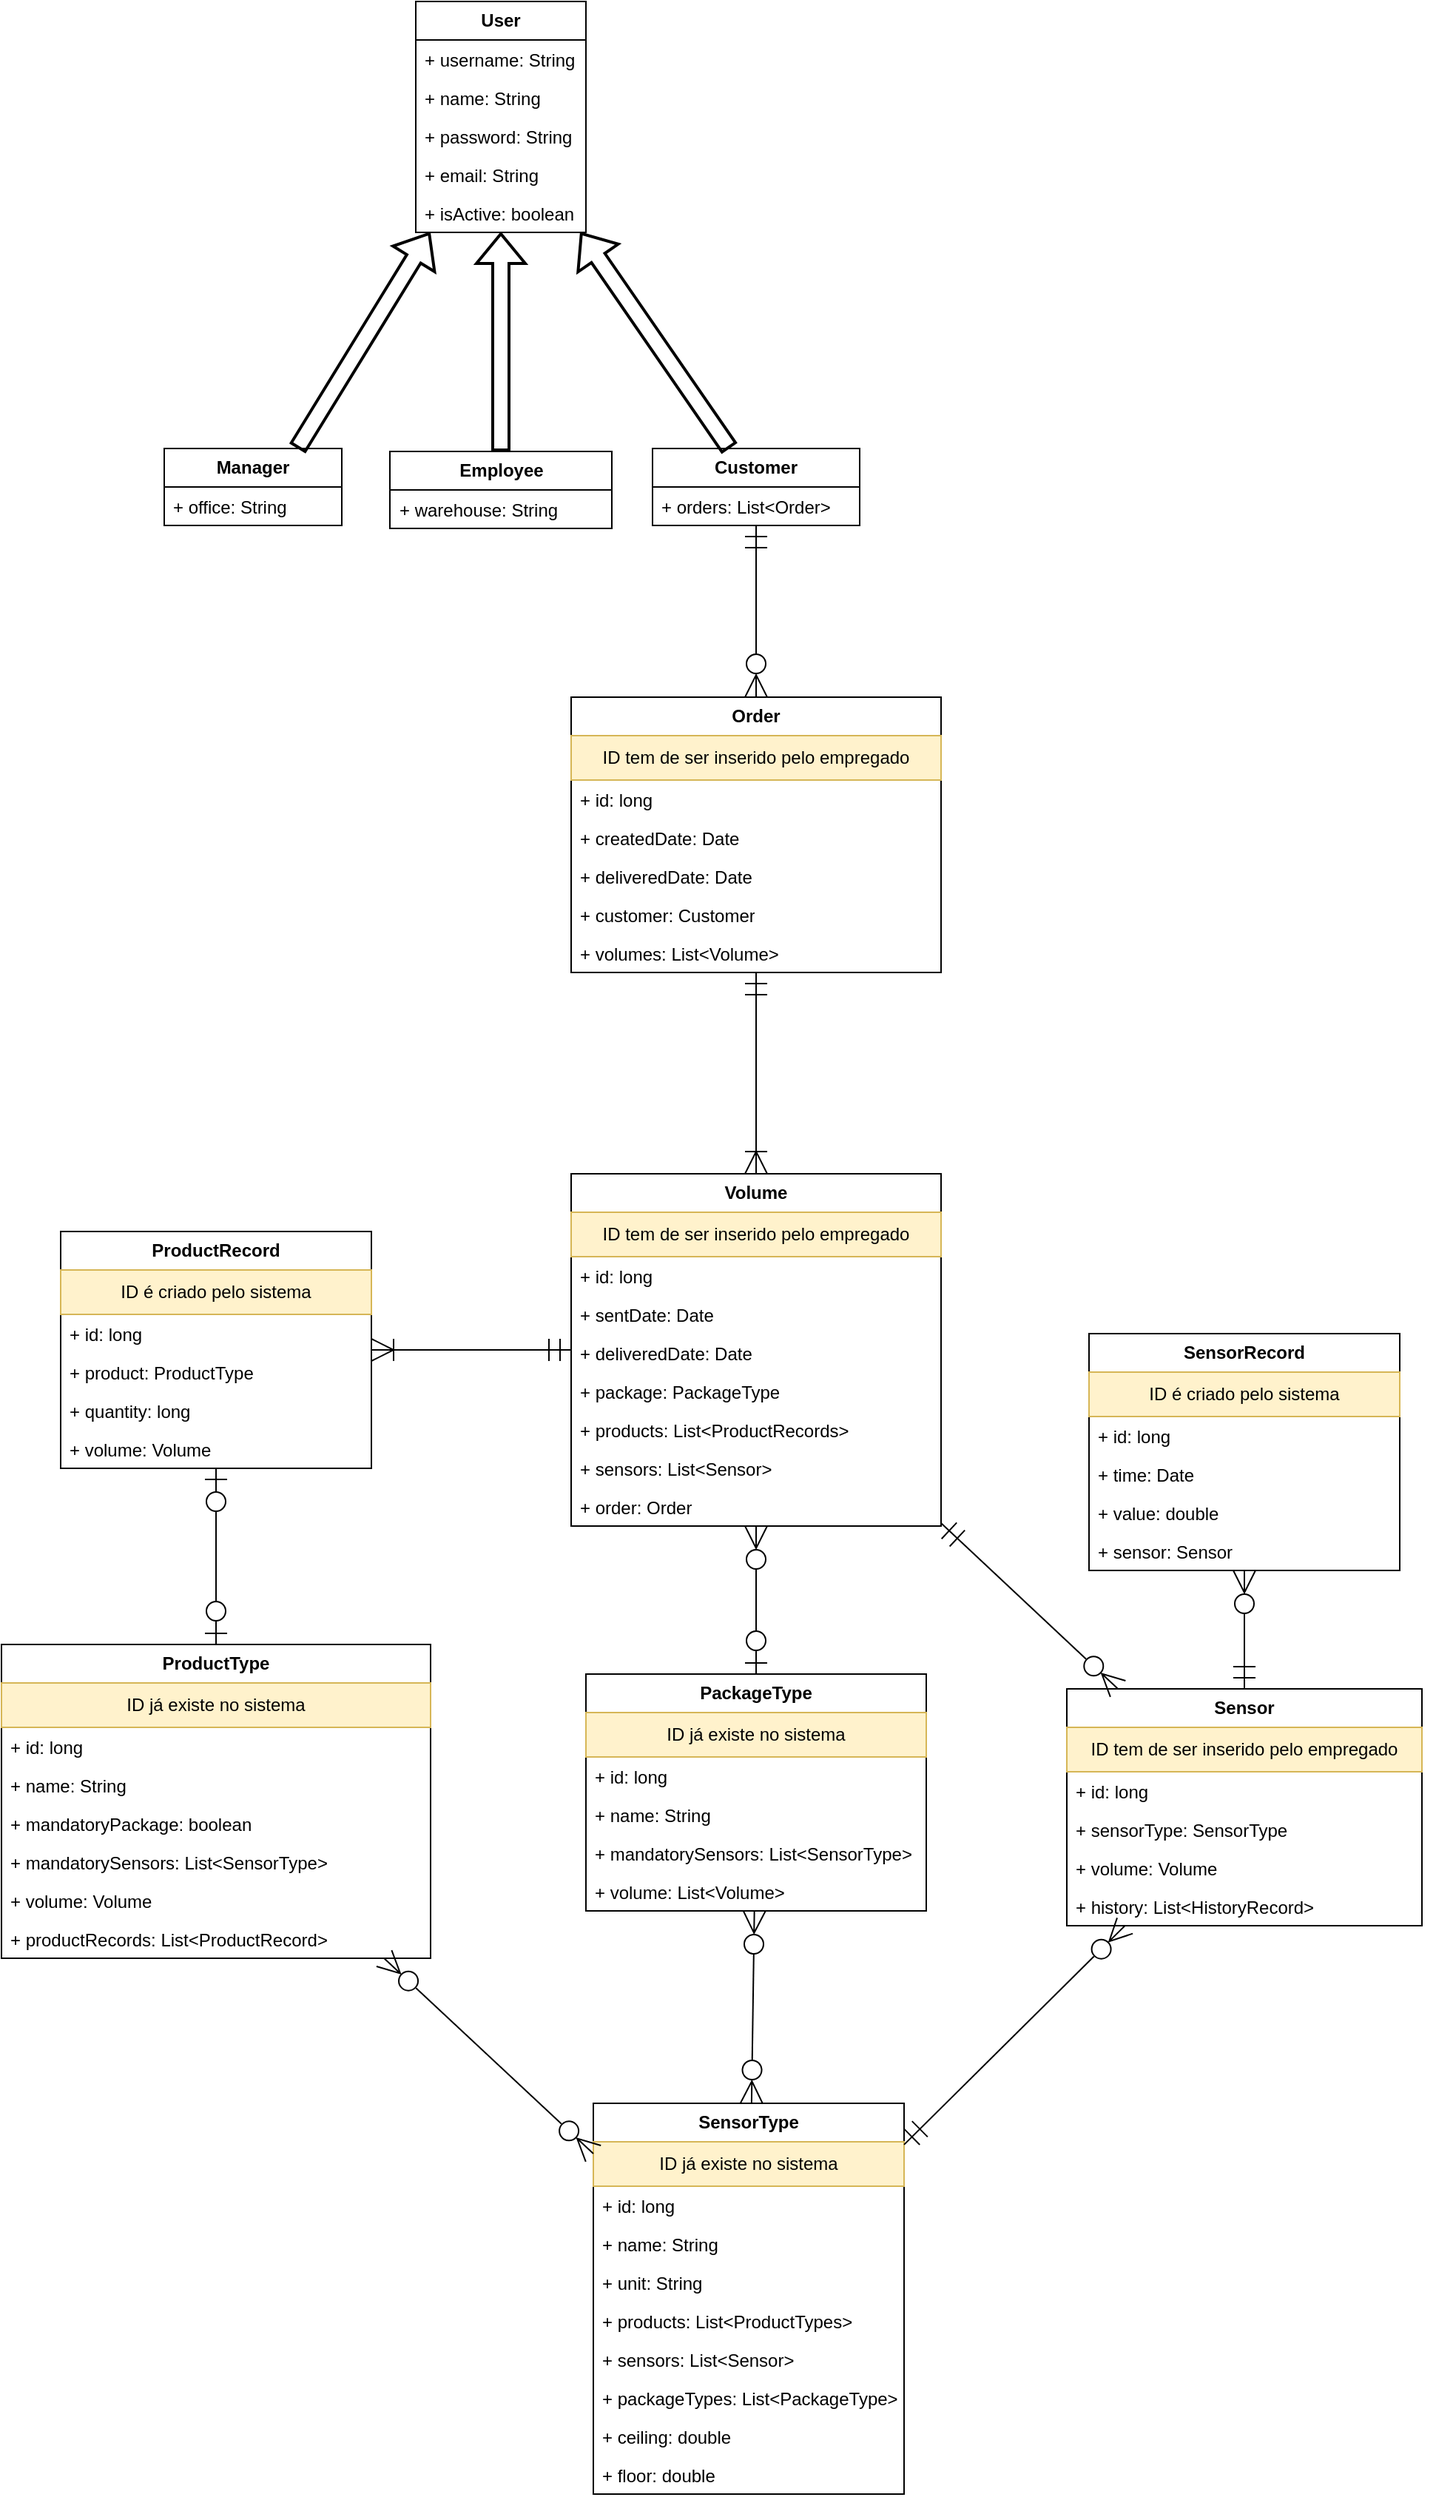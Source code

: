 <mxfile version="24.8.6">
  <diagram name="Page-1" id="cMN_Df8OAqZpYgNWafIF">
    <mxGraphModel dx="3133" dy="991" grid="1" gridSize="10" guides="1" tooltips="1" connect="1" arrows="1" fold="1" page="0" pageScale="1" pageWidth="850" pageHeight="1100" math="0" shadow="0">
      <root>
        <mxCell id="0" />
        <mxCell id="1" parent="0" />
        <mxCell id="_f2899_Ufuou7Of5-Ve6-8" value="&lt;b&gt;Order&lt;/b&gt;" style="swimlane;fontStyle=0;childLayout=stackLayout;horizontal=1;startSize=26;fillColor=none;horizontalStack=0;resizeParent=1;resizeParentMax=0;resizeLast=0;collapsible=1;marginBottom=0;whiteSpace=wrap;html=1;" parent="1" vertex="1">
          <mxGeometry x="-1655" y="330" width="250" height="186" as="geometry" />
        </mxCell>
        <mxCell id="f7W8siR6c6t3eu_DEzM9-4" value="ID tem de ser inserido pelo empregado" style="text;html=1;align=center;verticalAlign=middle;whiteSpace=wrap;rounded=0;fillColor=#fff2cc;strokeColor=#d6b656;" parent="_f2899_Ufuou7Of5-Ve6-8" vertex="1">
          <mxGeometry y="26" width="250" height="30" as="geometry" />
        </mxCell>
        <mxCell id="_f2899_Ufuou7Of5-Ve6-9" value="+ id: long" style="text;strokeColor=none;fillColor=none;align=left;verticalAlign=top;spacingLeft=4;spacingRight=4;overflow=hidden;rotatable=0;points=[[0,0.5],[1,0.5]];portConstraint=eastwest;whiteSpace=wrap;html=1;" parent="_f2899_Ufuou7Of5-Ve6-8" vertex="1">
          <mxGeometry y="56" width="250" height="26" as="geometry" />
        </mxCell>
        <mxCell id="f7W8siR6c6t3eu_DEzM9-13" value="+ createdDate: Date" style="text;strokeColor=none;fillColor=none;align=left;verticalAlign=top;spacingLeft=4;spacingRight=4;overflow=hidden;rotatable=0;points=[[0,0.5],[1,0.5]];portConstraint=eastwest;whiteSpace=wrap;html=1;" parent="_f2899_Ufuou7Of5-Ve6-8" vertex="1">
          <mxGeometry y="82" width="250" height="26" as="geometry" />
        </mxCell>
        <mxCell id="f7W8siR6c6t3eu_DEzM9-14" value="+ deliveredDate: Date" style="text;strokeColor=none;fillColor=none;align=left;verticalAlign=top;spacingLeft=4;spacingRight=4;overflow=hidden;rotatable=0;points=[[0,0.5],[1,0.5]];portConstraint=eastwest;whiteSpace=wrap;html=1;" parent="_f2899_Ufuou7Of5-Ve6-8" vertex="1">
          <mxGeometry y="108" width="250" height="26" as="geometry" />
        </mxCell>
        <mxCell id="_f2899_Ufuou7Of5-Ve6-10" value="+ customer: Customer" style="text;strokeColor=none;fillColor=none;align=left;verticalAlign=top;spacingLeft=4;spacingRight=4;overflow=hidden;rotatable=0;points=[[0,0.5],[1,0.5]];portConstraint=eastwest;whiteSpace=wrap;html=1;" parent="_f2899_Ufuou7Of5-Ve6-8" vertex="1">
          <mxGeometry y="134" width="250" height="26" as="geometry" />
        </mxCell>
        <mxCell id="_f2899_Ufuou7Of5-Ve6-11" value="+ volumes: List&amp;lt;Volume&amp;gt;" style="text;strokeColor=none;fillColor=none;align=left;verticalAlign=top;spacingLeft=4;spacingRight=4;overflow=hidden;rotatable=0;points=[[0,0.5],[1,0.5]];portConstraint=eastwest;whiteSpace=wrap;html=1;" parent="_f2899_Ufuou7Of5-Ve6-8" vertex="1">
          <mxGeometry y="160" width="250" height="26" as="geometry" />
        </mxCell>
        <mxCell id="_f2899_Ufuou7Of5-Ve6-14" value="&lt;b&gt;Customer&lt;/b&gt;" style="swimlane;fontStyle=0;childLayout=stackLayout;horizontal=1;startSize=26;fillColor=none;horizontalStack=0;resizeParent=1;resizeParentMax=0;resizeLast=0;collapsible=1;marginBottom=0;whiteSpace=wrap;html=1;" parent="1" vertex="1">
          <mxGeometry x="-1600" y="162" width="140" height="52" as="geometry" />
        </mxCell>
        <mxCell id="_f2899_Ufuou7Of5-Ve6-15" value="+ orders: List&amp;lt;Order&amp;gt;" style="text;strokeColor=none;fillColor=none;align=left;verticalAlign=top;spacingLeft=4;spacingRight=4;overflow=hidden;rotatable=0;points=[[0,0.5],[1,0.5]];portConstraint=eastwest;whiteSpace=wrap;html=1;" parent="_f2899_Ufuou7Of5-Ve6-14" vertex="1">
          <mxGeometry y="26" width="140" height="26" as="geometry" />
        </mxCell>
        <mxCell id="_f2899_Ufuou7Of5-Ve6-20" value="" style="endArrow=ERzeroToMany;html=1;rounded=0;fontSize=12;startSize=13;endSize=13;endFill=0;startArrow=ERmandOne;startFill=0;targetPerimeterSpacing=0;strokeWidth=1;jumpSize=7;jumpStyle=none;" parent="1" source="_f2899_Ufuou7Of5-Ve6-14" target="_f2899_Ufuou7Of5-Ve6-8" edge="1">
          <mxGeometry relative="1" as="geometry">
            <mxPoint x="-1760" y="776" as="sourcePoint" />
            <mxPoint x="-1600" y="776" as="targetPoint" />
          </mxGeometry>
        </mxCell>
        <mxCell id="_f2899_Ufuou7Of5-Ve6-21" value="&lt;b&gt;Volume&lt;/b&gt;" style="swimlane;fontStyle=0;childLayout=stackLayout;horizontal=1;startSize=26;fillColor=none;horizontalStack=0;resizeParent=1;resizeParentMax=0;resizeLast=0;collapsible=1;marginBottom=0;whiteSpace=wrap;html=1;" parent="1" vertex="1">
          <mxGeometry x="-1655" y="652" width="250" height="238" as="geometry" />
        </mxCell>
        <mxCell id="f7W8siR6c6t3eu_DEzM9-12" value="ID tem de ser inserido pelo empregado" style="text;html=1;align=center;verticalAlign=middle;whiteSpace=wrap;rounded=0;fillColor=#fff2cc;strokeColor=#d6b656;" parent="_f2899_Ufuou7Of5-Ve6-21" vertex="1">
          <mxGeometry y="26" width="250" height="30" as="geometry" />
        </mxCell>
        <mxCell id="_f2899_Ufuou7Of5-Ve6-22" value="+ id: long" style="text;strokeColor=none;fillColor=none;align=left;verticalAlign=top;spacingLeft=4;spacingRight=4;overflow=hidden;rotatable=0;points=[[0,0.5],[1,0.5]];portConstraint=eastwest;whiteSpace=wrap;html=1;" parent="_f2899_Ufuou7Of5-Ve6-21" vertex="1">
          <mxGeometry y="56" width="250" height="26" as="geometry" />
        </mxCell>
        <mxCell id="K8J9Dw67rBefeWDIj-ES-1" value="+ sentDate: Date" style="text;strokeColor=none;fillColor=none;align=left;verticalAlign=top;spacingLeft=4;spacingRight=4;overflow=hidden;rotatable=0;points=[[0,0.5],[1,0.5]];portConstraint=eastwest;whiteSpace=wrap;html=1;" parent="_f2899_Ufuou7Of5-Ve6-21" vertex="1">
          <mxGeometry y="82" width="250" height="26" as="geometry" />
        </mxCell>
        <mxCell id="K8J9Dw67rBefeWDIj-ES-2" value="+ deliveredDate&lt;span style=&quot;background-color: initial;&quot;&gt;: Date&lt;/span&gt;" style="text;strokeColor=none;fillColor=none;align=left;verticalAlign=top;spacingLeft=4;spacingRight=4;overflow=hidden;rotatable=0;points=[[0,0.5],[1,0.5]];portConstraint=eastwest;whiteSpace=wrap;html=1;" parent="_f2899_Ufuou7Of5-Ve6-21" vertex="1">
          <mxGeometry y="108" width="250" height="26" as="geometry" />
        </mxCell>
        <mxCell id="_f2899_Ufuou7Of5-Ve6-23" value="+ package: PackageType" style="text;strokeColor=none;fillColor=none;align=left;verticalAlign=top;spacingLeft=4;spacingRight=4;overflow=hidden;rotatable=0;points=[[0,0.5],[1,0.5]];portConstraint=eastwest;whiteSpace=wrap;html=1;" parent="_f2899_Ufuou7Of5-Ve6-21" vertex="1">
          <mxGeometry y="134" width="250" height="26" as="geometry" />
        </mxCell>
        <mxCell id="_f2899_Ufuou7Of5-Ve6-24" value="+ products: List&amp;lt;ProductRecords&amp;gt;" style="text;strokeColor=none;fillColor=none;align=left;verticalAlign=top;spacingLeft=4;spacingRight=4;overflow=hidden;rotatable=0;points=[[0,0.5],[1,0.5]];portConstraint=eastwest;whiteSpace=wrap;html=1;" parent="_f2899_Ufuou7Of5-Ve6-21" vertex="1">
          <mxGeometry y="160" width="250" height="26" as="geometry" />
        </mxCell>
        <mxCell id="_f2899_Ufuou7Of5-Ve6-25" value="+ sensors: List&amp;lt;Sensor&amp;gt;" style="text;strokeColor=none;fillColor=none;align=left;verticalAlign=top;spacingLeft=4;spacingRight=4;overflow=hidden;rotatable=0;points=[[0,0.5],[1,0.5]];portConstraint=eastwest;whiteSpace=wrap;html=1;" parent="_f2899_Ufuou7Of5-Ve6-21" vertex="1">
          <mxGeometry y="186" width="250" height="26" as="geometry" />
        </mxCell>
        <mxCell id="_f2899_Ufuou7Of5-Ve6-26" value="+ order: Order" style="text;strokeColor=none;fillColor=none;align=left;verticalAlign=top;spacingLeft=4;spacingRight=4;overflow=hidden;rotatable=0;points=[[0,0.5],[1,0.5]];portConstraint=eastwest;whiteSpace=wrap;html=1;" parent="_f2899_Ufuou7Of5-Ve6-21" vertex="1">
          <mxGeometry y="212" width="250" height="26" as="geometry" />
        </mxCell>
        <mxCell id="_f2899_Ufuou7Of5-Ve6-27" value="" style="endArrow=ERmandOne;html=1;rounded=0;fontSize=12;startSize=13;endSize=13;startArrow=ERoneToMany;startFill=0;endFill=0;" parent="1" source="_f2899_Ufuou7Of5-Ve6-21" target="_f2899_Ufuou7Of5-Ve6-8" edge="1">
          <mxGeometry relative="1" as="geometry">
            <mxPoint x="-1730" y="776" as="sourcePoint" />
            <mxPoint x="-1610" y="646" as="targetPoint" />
          </mxGeometry>
        </mxCell>
        <mxCell id="vDZfe7IzeGbe9_NpDukr-15" value="&lt;b&gt;ProductType&lt;/b&gt;" style="swimlane;fontStyle=0;childLayout=stackLayout;horizontal=1;startSize=26;fillColor=none;horizontalStack=0;resizeParent=1;resizeParentMax=0;resizeLast=0;collapsible=1;marginBottom=0;whiteSpace=wrap;html=1;" parent="1" vertex="1">
          <mxGeometry x="-2040" y="970" width="290" height="212" as="geometry">
            <mxRectangle x="-1680" y="990" width="90" height="30" as="alternateBounds" />
          </mxGeometry>
        </mxCell>
        <mxCell id="f7W8siR6c6t3eu_DEzM9-8" value="ID já existe no sistema" style="text;html=1;align=center;verticalAlign=middle;whiteSpace=wrap;rounded=0;fillColor=#fff2cc;strokeColor=#d6b656;" parent="vDZfe7IzeGbe9_NpDukr-15" vertex="1">
          <mxGeometry y="26" width="290" height="30" as="geometry" />
        </mxCell>
        <mxCell id="vDZfe7IzeGbe9_NpDukr-16" value="+ id: long" style="text;strokeColor=none;fillColor=none;align=left;verticalAlign=top;spacingLeft=4;spacingRight=4;overflow=hidden;rotatable=0;points=[[0,0.5],[1,0.5]];portConstraint=eastwest;whiteSpace=wrap;html=1;" parent="vDZfe7IzeGbe9_NpDukr-15" vertex="1">
          <mxGeometry y="56" width="290" height="26" as="geometry" />
        </mxCell>
        <mxCell id="vDZfe7IzeGbe9_NpDukr-17" value="+ name: String" style="text;strokeColor=none;fillColor=none;align=left;verticalAlign=top;spacingLeft=4;spacingRight=4;overflow=hidden;rotatable=0;points=[[0,0.5],[1,0.5]];portConstraint=eastwest;whiteSpace=wrap;html=1;" parent="vDZfe7IzeGbe9_NpDukr-15" vertex="1">
          <mxGeometry y="82" width="290" height="26" as="geometry" />
        </mxCell>
        <mxCell id="_Q6XGL1x2K6SCyfAGfjQ-2" value="+ mandatoryPackage: boolean" style="text;strokeColor=none;fillColor=none;align=left;verticalAlign=top;spacingLeft=4;spacingRight=4;overflow=hidden;rotatable=0;points=[[0,0.5],[1,0.5]];portConstraint=eastwest;whiteSpace=wrap;html=1;" parent="vDZfe7IzeGbe9_NpDukr-15" vertex="1">
          <mxGeometry y="108" width="290" height="26" as="geometry" />
        </mxCell>
        <mxCell id="vDZfe7IzeGbe9_NpDukr-22" value="+ mandatorySensors: List&amp;lt;SensorType&amp;gt;" style="text;strokeColor=none;fillColor=none;align=left;verticalAlign=top;spacingLeft=4;spacingRight=4;overflow=hidden;rotatable=0;points=[[0,0.5],[1,0.5]];portConstraint=eastwest;whiteSpace=wrap;html=1;" parent="vDZfe7IzeGbe9_NpDukr-15" vertex="1">
          <mxGeometry y="134" width="290" height="26" as="geometry" />
        </mxCell>
        <mxCell id="vDZfe7IzeGbe9_NpDukr-24" value="+ volume: Volume" style="text;strokeColor=none;fillColor=none;align=left;verticalAlign=top;spacingLeft=4;spacingRight=4;overflow=hidden;rotatable=0;points=[[0,0.5],[1,0.5]];portConstraint=eastwest;whiteSpace=wrap;html=1;" parent="vDZfe7IzeGbe9_NpDukr-15" vertex="1">
          <mxGeometry y="160" width="290" height="26" as="geometry" />
        </mxCell>
        <mxCell id="IXSkyl0bV_Z0-9Qknr-a-1" value="+ productRecords: List&amp;lt;ProductRecord&amp;gt;" style="text;strokeColor=none;fillColor=none;align=left;verticalAlign=top;spacingLeft=4;spacingRight=4;overflow=hidden;rotatable=0;points=[[0,0.5],[1,0.5]];portConstraint=eastwest;whiteSpace=wrap;html=1;" vertex="1" parent="vDZfe7IzeGbe9_NpDukr-15">
          <mxGeometry y="186" width="290" height="26" as="geometry" />
        </mxCell>
        <mxCell id="vDZfe7IzeGbe9_NpDukr-25" value="&lt;b&gt;Sensor&lt;/b&gt;" style="swimlane;fontStyle=0;childLayout=stackLayout;horizontal=1;startSize=26;fillColor=none;horizontalStack=0;resizeParent=1;resizeParentMax=0;resizeLast=0;collapsible=1;marginBottom=0;whiteSpace=wrap;html=1;" parent="1" vertex="1">
          <mxGeometry x="-1320" y="1000" width="240" height="160" as="geometry" />
        </mxCell>
        <mxCell id="f7W8siR6c6t3eu_DEzM9-5" value="ID tem de ser inserido pelo empregado" style="text;html=1;align=center;verticalAlign=middle;whiteSpace=wrap;rounded=0;fillColor=#fff2cc;strokeColor=#d6b656;" parent="vDZfe7IzeGbe9_NpDukr-25" vertex="1">
          <mxGeometry y="26" width="240" height="30" as="geometry" />
        </mxCell>
        <mxCell id="vDZfe7IzeGbe9_NpDukr-26" value="+ id: long" style="text;strokeColor=none;fillColor=none;align=left;verticalAlign=top;spacingLeft=4;spacingRight=4;overflow=hidden;rotatable=0;points=[[0,0.5],[1,0.5]];portConstraint=eastwest;whiteSpace=wrap;html=1;" parent="vDZfe7IzeGbe9_NpDukr-25" vertex="1">
          <mxGeometry y="56" width="240" height="26" as="geometry" />
        </mxCell>
        <mxCell id="vDZfe7IzeGbe9_NpDukr-27" value="+ sensorType: SensorType" style="text;strokeColor=none;fillColor=none;align=left;verticalAlign=top;spacingLeft=4;spacingRight=4;overflow=hidden;rotatable=0;points=[[0,0.5],[1,0.5]];portConstraint=eastwest;whiteSpace=wrap;html=1;" parent="vDZfe7IzeGbe9_NpDukr-25" vertex="1">
          <mxGeometry y="82" width="240" height="26" as="geometry" />
        </mxCell>
        <mxCell id="vDZfe7IzeGbe9_NpDukr-28" value="+ volume: Volume" style="text;strokeColor=none;fillColor=none;align=left;verticalAlign=top;spacingLeft=4;spacingRight=4;overflow=hidden;rotatable=0;points=[[0,0.5],[1,0.5]];portConstraint=eastwest;whiteSpace=wrap;html=1;" parent="vDZfe7IzeGbe9_NpDukr-25" vertex="1">
          <mxGeometry y="108" width="240" height="26" as="geometry" />
        </mxCell>
        <mxCell id="LXzmhEmYesHwJu5CRcuR-1" value="+ history: List&amp;lt;HistoryRecord&amp;gt;" style="text;strokeColor=none;fillColor=none;align=left;verticalAlign=top;spacingLeft=4;spacingRight=4;overflow=hidden;rotatable=0;points=[[0,0.5],[1,0.5]];portConstraint=eastwest;whiteSpace=wrap;html=1;" parent="vDZfe7IzeGbe9_NpDukr-25" vertex="1">
          <mxGeometry y="134" width="240" height="26" as="geometry" />
        </mxCell>
        <mxCell id="UekZVxKTPZU8Njk1ZDB9-11" style="edgeStyle=orthogonalEdgeStyle;rounded=0;orthogonalLoop=1;jettySize=auto;html=1;exitX=1;exitY=0.5;exitDx=0;exitDy=0;" parent="vDZfe7IzeGbe9_NpDukr-25" source="vDZfe7IzeGbe9_NpDukr-28" target="vDZfe7IzeGbe9_NpDukr-28" edge="1">
          <mxGeometry relative="1" as="geometry" />
        </mxCell>
        <mxCell id="vDZfe7IzeGbe9_NpDukr-37" value="&lt;b&gt;SensorType&lt;/b&gt;" style="swimlane;fontStyle=0;childLayout=stackLayout;horizontal=1;startSize=26;fillColor=none;horizontalStack=0;resizeParent=1;resizeParentMax=0;resizeLast=0;collapsible=1;marginBottom=0;whiteSpace=wrap;html=1;" parent="1" vertex="1">
          <mxGeometry x="-1640" y="1280" width="210" height="264" as="geometry" />
        </mxCell>
        <mxCell id="f7W8siR6c6t3eu_DEzM9-6" value="ID já existe no sistema" style="text;html=1;align=center;verticalAlign=middle;whiteSpace=wrap;rounded=0;fillColor=#fff2cc;strokeColor=#d6b656;" parent="vDZfe7IzeGbe9_NpDukr-37" vertex="1">
          <mxGeometry y="26" width="210" height="30" as="geometry" />
        </mxCell>
        <mxCell id="vDZfe7IzeGbe9_NpDukr-38" value="+ id: long" style="text;strokeColor=none;fillColor=none;align=left;verticalAlign=top;spacingLeft=4;spacingRight=4;overflow=hidden;rotatable=0;points=[[0,0.5],[1,0.5]];portConstraint=eastwest;whiteSpace=wrap;html=1;" parent="vDZfe7IzeGbe9_NpDukr-37" vertex="1">
          <mxGeometry y="56" width="210" height="26" as="geometry" />
        </mxCell>
        <mxCell id="vDZfe7IzeGbe9_NpDukr-39" value="+ name: String" style="text;strokeColor=none;fillColor=none;align=left;verticalAlign=top;spacingLeft=4;spacingRight=4;overflow=hidden;rotatable=0;points=[[0,0.5],[1,0.5]];portConstraint=eastwest;whiteSpace=wrap;html=1;" parent="vDZfe7IzeGbe9_NpDukr-37" vertex="1">
          <mxGeometry y="82" width="210" height="26" as="geometry" />
        </mxCell>
        <mxCell id="vDZfe7IzeGbe9_NpDukr-40" value="+ unit: String" style="text;strokeColor=none;fillColor=none;align=left;verticalAlign=top;spacingLeft=4;spacingRight=4;overflow=hidden;rotatable=0;points=[[0,0.5],[1,0.5]];portConstraint=eastwest;whiteSpace=wrap;html=1;" parent="vDZfe7IzeGbe9_NpDukr-37" vertex="1">
          <mxGeometry y="108" width="210" height="26" as="geometry" />
        </mxCell>
        <mxCell id="vDZfe7IzeGbe9_NpDukr-41" value="+ products: List&amp;lt;ProductTypes&amp;gt;" style="text;strokeColor=none;fillColor=none;align=left;verticalAlign=top;spacingLeft=4;spacingRight=4;overflow=hidden;rotatable=0;points=[[0,0.5],[1,0.5]];portConstraint=eastwest;whiteSpace=wrap;html=1;" parent="vDZfe7IzeGbe9_NpDukr-37" vertex="1">
          <mxGeometry y="134" width="210" height="26" as="geometry" />
        </mxCell>
        <mxCell id="vDZfe7IzeGbe9_NpDukr-42" value="+ sensors: List&amp;lt;Sensor&amp;gt;" style="text;strokeColor=none;fillColor=none;align=left;verticalAlign=top;spacingLeft=4;spacingRight=4;overflow=hidden;rotatable=0;points=[[0,0.5],[1,0.5]];portConstraint=eastwest;whiteSpace=wrap;html=1;" parent="vDZfe7IzeGbe9_NpDukr-37" vertex="1">
          <mxGeometry y="160" width="210" height="26" as="geometry" />
        </mxCell>
        <mxCell id="vDZfe7IzeGbe9_NpDukr-43" value="+ packageTypes: List&amp;lt;PackageType&amp;gt;" style="text;strokeColor=none;fillColor=none;align=left;verticalAlign=top;spacingLeft=4;spacingRight=4;overflow=hidden;rotatable=0;points=[[0,0.5],[1,0.5]];portConstraint=eastwest;whiteSpace=wrap;html=1;" parent="vDZfe7IzeGbe9_NpDukr-37" vertex="1">
          <mxGeometry y="186" width="210" height="26" as="geometry" />
        </mxCell>
        <mxCell id="K8J9Dw67rBefeWDIj-ES-9" value="+ ceiling: double" style="text;strokeColor=none;fillColor=none;align=left;verticalAlign=top;spacingLeft=4;spacingRight=4;overflow=hidden;rotatable=0;points=[[0,0.5],[1,0.5]];portConstraint=eastwest;whiteSpace=wrap;html=1;" parent="vDZfe7IzeGbe9_NpDukr-37" vertex="1">
          <mxGeometry y="212" width="210" height="26" as="geometry" />
        </mxCell>
        <mxCell id="K8J9Dw67rBefeWDIj-ES-8" value="+ floor: double" style="text;strokeColor=none;fillColor=none;align=left;verticalAlign=top;spacingLeft=4;spacingRight=4;overflow=hidden;rotatable=0;points=[[0,0.5],[1,0.5]];portConstraint=eastwest;whiteSpace=wrap;html=1;" parent="vDZfe7IzeGbe9_NpDukr-37" vertex="1">
          <mxGeometry y="238" width="210" height="26" as="geometry" />
        </mxCell>
        <mxCell id="vDZfe7IzeGbe9_NpDukr-50" value="&lt;b&gt;PackageType&lt;/b&gt;" style="swimlane;fontStyle=0;childLayout=stackLayout;horizontal=1;startSize=26;fillColor=none;horizontalStack=0;resizeParent=1;resizeParentMax=0;resizeLast=0;collapsible=1;marginBottom=0;whiteSpace=wrap;html=1;" parent="1" vertex="1">
          <mxGeometry x="-1645" y="990" width="230" height="160" as="geometry" />
        </mxCell>
        <mxCell id="f7W8siR6c6t3eu_DEzM9-9" value="ID já existe no sistema" style="text;html=1;align=center;verticalAlign=middle;whiteSpace=wrap;rounded=0;fillColor=#fff2cc;strokeColor=#d6b656;" parent="vDZfe7IzeGbe9_NpDukr-50" vertex="1">
          <mxGeometry y="26" width="230" height="30" as="geometry" />
        </mxCell>
        <mxCell id="vDZfe7IzeGbe9_NpDukr-51" value="+ id: long" style="text;strokeColor=none;fillColor=none;align=left;verticalAlign=top;spacingLeft=4;spacingRight=4;overflow=hidden;rotatable=0;points=[[0,0.5],[1,0.5]];portConstraint=eastwest;whiteSpace=wrap;html=1;" parent="vDZfe7IzeGbe9_NpDukr-50" vertex="1">
          <mxGeometry y="56" width="230" height="26" as="geometry" />
        </mxCell>
        <mxCell id="vDZfe7IzeGbe9_NpDukr-52" value="+ name: String" style="text;strokeColor=none;fillColor=none;align=left;verticalAlign=top;spacingLeft=4;spacingRight=4;overflow=hidden;rotatable=0;points=[[0,0.5],[1,0.5]];portConstraint=eastwest;whiteSpace=wrap;html=1;" parent="vDZfe7IzeGbe9_NpDukr-50" vertex="1">
          <mxGeometry y="82" width="230" height="26" as="geometry" />
        </mxCell>
        <mxCell id="pqre4A-kYwZO-19_Y6kV-6" value="+ mandatorySensors: List&amp;lt;SensorType&amp;gt;" style="text;strokeColor=none;fillColor=none;align=left;verticalAlign=top;spacingLeft=4;spacingRight=4;overflow=hidden;rotatable=0;points=[[0,0.5],[1,0.5]];portConstraint=eastwest;whiteSpace=wrap;html=1;" parent="vDZfe7IzeGbe9_NpDukr-50" vertex="1">
          <mxGeometry y="108" width="230" height="26" as="geometry" />
        </mxCell>
        <mxCell id="f7W8siR6c6t3eu_DEzM9-3" value="+ volume: List&amp;lt;Volume&amp;gt;" style="text;strokeColor=none;fillColor=none;align=left;verticalAlign=top;spacingLeft=4;spacingRight=4;overflow=hidden;rotatable=0;points=[[0,0.5],[1,0.5]];portConstraint=eastwest;whiteSpace=wrap;html=1;" parent="vDZfe7IzeGbe9_NpDukr-50" vertex="1">
          <mxGeometry y="134" width="230" height="26" as="geometry" />
        </mxCell>
        <mxCell id="vDZfe7IzeGbe9_NpDukr-63" value="&lt;b&gt;Employee&lt;/b&gt;" style="swimlane;fontStyle=0;childLayout=stackLayout;horizontal=1;startSize=26;fillColor=none;horizontalStack=0;resizeParent=1;resizeParentMax=0;resizeLast=0;collapsible=1;marginBottom=0;whiteSpace=wrap;html=1;" parent="1" vertex="1">
          <mxGeometry x="-1777.5" y="164" width="150" height="52" as="geometry" />
        </mxCell>
        <mxCell id="vDZfe7IzeGbe9_NpDukr-65" value="+ warehouse: String" style="text;strokeColor=none;fillColor=none;align=left;verticalAlign=top;spacingLeft=4;spacingRight=4;overflow=hidden;rotatable=0;points=[[0,0.5],[1,0.5]];portConstraint=eastwest;whiteSpace=wrap;html=1;" parent="vDZfe7IzeGbe9_NpDukr-63" vertex="1">
          <mxGeometry y="26" width="150" height="26" as="geometry" />
        </mxCell>
        <mxCell id="vDZfe7IzeGbe9_NpDukr-71" value="&lt;b&gt;User&lt;/b&gt;" style="swimlane;fontStyle=0;childLayout=stackLayout;horizontal=1;startSize=26;fillColor=none;horizontalStack=0;resizeParent=1;resizeParentMax=0;resizeLast=0;collapsible=1;marginBottom=0;whiteSpace=wrap;html=1;" parent="1" vertex="1">
          <mxGeometry x="-1760" y="-140" width="115" height="156" as="geometry" />
        </mxCell>
        <mxCell id="vDZfe7IzeGbe9_NpDukr-72" value="+ username: String" style="text;strokeColor=none;fillColor=none;align=left;verticalAlign=top;spacingLeft=4;spacingRight=4;overflow=hidden;rotatable=0;points=[[0,0.5],[1,0.5]];portConstraint=eastwest;whiteSpace=wrap;html=1;" parent="vDZfe7IzeGbe9_NpDukr-71" vertex="1">
          <mxGeometry y="26" width="115" height="26" as="geometry" />
        </mxCell>
        <mxCell id="vDZfe7IzeGbe9_NpDukr-73" value="+ name: String" style="text;strokeColor=none;fillColor=none;align=left;verticalAlign=top;spacingLeft=4;spacingRight=4;overflow=hidden;rotatable=0;points=[[0,0.5],[1,0.5]];portConstraint=eastwest;whiteSpace=wrap;html=1;" parent="vDZfe7IzeGbe9_NpDukr-71" vertex="1">
          <mxGeometry y="52" width="115" height="26" as="geometry" />
        </mxCell>
        <mxCell id="vDZfe7IzeGbe9_NpDukr-74" value="+ password: String" style="text;strokeColor=none;fillColor=none;align=left;verticalAlign=top;spacingLeft=4;spacingRight=4;overflow=hidden;rotatable=0;points=[[0,0.5],[1,0.5]];portConstraint=eastwest;whiteSpace=wrap;html=1;" parent="vDZfe7IzeGbe9_NpDukr-71" vertex="1">
          <mxGeometry y="78" width="115" height="26" as="geometry" />
        </mxCell>
        <mxCell id="vDZfe7IzeGbe9_NpDukr-75" value="+ email: String" style="text;strokeColor=none;fillColor=none;align=left;verticalAlign=top;spacingLeft=4;spacingRight=4;overflow=hidden;rotatable=0;points=[[0,0.5],[1,0.5]];portConstraint=eastwest;whiteSpace=wrap;html=1;" parent="vDZfe7IzeGbe9_NpDukr-71" vertex="1">
          <mxGeometry y="104" width="115" height="26" as="geometry" />
        </mxCell>
        <mxCell id="_Q6XGL1x2K6SCyfAGfjQ-10" value="+ isActive: boolean" style="text;strokeColor=none;fillColor=none;align=left;verticalAlign=top;spacingLeft=4;spacingRight=4;overflow=hidden;rotatable=0;points=[[0,0.5],[1,0.5]];portConstraint=eastwest;whiteSpace=wrap;html=1;" parent="vDZfe7IzeGbe9_NpDukr-71" vertex="1">
          <mxGeometry y="130" width="115" height="26" as="geometry" />
        </mxCell>
        <mxCell id="vDZfe7IzeGbe9_NpDukr-76" value="&lt;b&gt;Manager&lt;/b&gt;" style="swimlane;fontStyle=0;childLayout=stackLayout;horizontal=1;startSize=26;fillColor=none;horizontalStack=0;resizeParent=1;resizeParentMax=0;resizeLast=0;collapsible=1;marginBottom=0;whiteSpace=wrap;html=1;" parent="1" vertex="1">
          <mxGeometry x="-1930" y="162" width="120" height="52" as="geometry" />
        </mxCell>
        <mxCell id="vDZfe7IzeGbe9_NpDukr-77" value="+ office: String" style="text;strokeColor=none;fillColor=none;align=left;verticalAlign=top;spacingLeft=4;spacingRight=4;overflow=hidden;rotatable=0;points=[[0,0.5],[1,0.5]];portConstraint=eastwest;whiteSpace=wrap;html=1;" parent="vDZfe7IzeGbe9_NpDukr-76" vertex="1">
          <mxGeometry y="26" width="120" height="26" as="geometry" />
        </mxCell>
        <mxCell id="vDZfe7IzeGbe9_NpDukr-78" style="edgeStyle=orthogonalEdgeStyle;rounded=0;orthogonalLoop=1;jettySize=auto;html=1;exitX=1;exitY=0.5;exitDx=0;exitDy=0;" parent="vDZfe7IzeGbe9_NpDukr-76" source="vDZfe7IzeGbe9_NpDukr-77" target="vDZfe7IzeGbe9_NpDukr-77" edge="1">
          <mxGeometry relative="1" as="geometry" />
        </mxCell>
        <mxCell id="vDZfe7IzeGbe9_NpDukr-79" value="" style="endArrow=classic;html=1;rounded=0;exitX=0.75;exitY=0;exitDx=0;exitDy=0;shape=flexArrow;strokeWidth=2;" parent="1" source="vDZfe7IzeGbe9_NpDukr-76" target="vDZfe7IzeGbe9_NpDukr-71" edge="1">
          <mxGeometry width="50" height="50" relative="1" as="geometry">
            <mxPoint x="-1870" y="138" as="sourcePoint" />
            <mxPoint x="-1820" y="88" as="targetPoint" />
          </mxGeometry>
        </mxCell>
        <mxCell id="vDZfe7IzeGbe9_NpDukr-80" value="" style="endArrow=classic;html=1;rounded=0;strokeWidth=2;shape=flexArrow;" parent="1" source="vDZfe7IzeGbe9_NpDukr-63" target="vDZfe7IzeGbe9_NpDukr-71" edge="1">
          <mxGeometry width="50" height="50" relative="1" as="geometry">
            <mxPoint x="-1845" y="172" as="sourcePoint" />
            <mxPoint x="-1750" y="73" as="targetPoint" />
          </mxGeometry>
        </mxCell>
        <mxCell id="vDZfe7IzeGbe9_NpDukr-81" value="" style="endArrow=classic;html=1;rounded=0;strokeWidth=2;shape=flexArrow;" parent="1" source="_f2899_Ufuou7Of5-Ve6-14" target="vDZfe7IzeGbe9_NpDukr-71" edge="1">
          <mxGeometry width="50" height="50" relative="1" as="geometry">
            <mxPoint x="-1722" y="172" as="sourcePoint" />
            <mxPoint x="-1705" y="78" as="targetPoint" />
          </mxGeometry>
        </mxCell>
        <mxCell id="vDZfe7IzeGbe9_NpDukr-85" value="" style="endArrow=ERzeroToOne;html=1;rounded=0;fontSize=12;startSize=13;endSize=13;startArrow=ERzeroToOne;startFill=0;endFill=0;" parent="1" source="f7W8siR6c6t3eu_DEzM9-15" target="vDZfe7IzeGbe9_NpDukr-15" edge="1">
          <mxGeometry relative="1" as="geometry">
            <mxPoint x="-1710" y="1016" as="sourcePoint" />
            <mxPoint x="-1780" y="1016" as="targetPoint" />
          </mxGeometry>
        </mxCell>
        <mxCell id="vDZfe7IzeGbe9_NpDukr-86" value="" style="endArrow=ERzeroToMany;html=1;rounded=0;fontSize=12;startSize=13;endSize=13;startArrow=ERmandOne;startFill=0;endFill=0;" parent="1" source="_f2899_Ufuou7Of5-Ve6-21" target="vDZfe7IzeGbe9_NpDukr-25" edge="1">
          <mxGeometry relative="1" as="geometry">
            <mxPoint x="-1525" y="896" as="sourcePoint" />
            <mxPoint x="-1525" y="992" as="targetPoint" />
          </mxGeometry>
        </mxCell>
        <mxCell id="vDZfe7IzeGbe9_NpDukr-87" value="" style="endArrow=ERzeroToMany;html=1;rounded=0;fontSize=12;startSize=13;endSize=13;endFill=0;startArrow=ERzeroToMany;startFill=0;" parent="1" source="vDZfe7IzeGbe9_NpDukr-15" target="vDZfe7IzeGbe9_NpDukr-37" edge="1">
          <mxGeometry relative="1" as="geometry">
            <mxPoint x="-1720" y="1006" as="sourcePoint" />
            <mxPoint x="-1810" y="1006" as="targetPoint" />
          </mxGeometry>
        </mxCell>
        <mxCell id="vDZfe7IzeGbe9_NpDukr-89" value="" style="endArrow=ERmandOne;html=1;rounded=0;fontSize=12;startSize=13;endSize=13;startArrow=ERzeroToMany;startFill=0;endFill=0;" parent="1" source="vDZfe7IzeGbe9_NpDukr-25" target="vDZfe7IzeGbe9_NpDukr-37" edge="1">
          <mxGeometry relative="1" as="geometry">
            <mxPoint x="-1600" y="1278" as="sourcePoint" />
            <mxPoint x="-1382" y="1356" as="targetPoint" />
          </mxGeometry>
        </mxCell>
        <mxCell id="vDZfe7IzeGbe9_NpDukr-91" value="" style="endArrow=ERzeroToOne;html=1;rounded=0;fontSize=12;startSize=13;endSize=13;startArrow=ERzeroToMany;startFill=0;endFill=0;" parent="1" source="_f2899_Ufuou7Of5-Ve6-21" target="vDZfe7IzeGbe9_NpDukr-50" edge="1">
          <mxGeometry relative="1" as="geometry">
            <mxPoint x="-1720" y="1186" as="sourcePoint" />
            <mxPoint x="-1940" y="1296" as="targetPoint" />
          </mxGeometry>
        </mxCell>
        <mxCell id="pqre4A-kYwZO-19_Y6kV-5" value="" style="endArrow=ERzeroToMany;html=1;rounded=0;fontSize=12;startSize=13;endSize=13;startArrow=ERzeroToMany;startFill=0;endFill=0;" parent="1" source="vDZfe7IzeGbe9_NpDukr-50" target="vDZfe7IzeGbe9_NpDukr-37" edge="1">
          <mxGeometry relative="1" as="geometry">
            <mxPoint x="-1175" y="1101" as="sourcePoint" />
            <mxPoint x="-1080" y="1101" as="targetPoint" />
          </mxGeometry>
        </mxCell>
        <mxCell id="UekZVxKTPZU8Njk1ZDB9-2" value="&lt;b&gt;SensorRecord&lt;/b&gt;" style="swimlane;fontStyle=0;childLayout=stackLayout;horizontal=1;startSize=26;fillColor=none;horizontalStack=0;resizeParent=1;resizeParentMax=0;resizeLast=0;collapsible=1;marginBottom=0;whiteSpace=wrap;html=1;" parent="1" vertex="1">
          <mxGeometry x="-1305" y="760" width="210" height="160" as="geometry" />
        </mxCell>
        <mxCell id="f7W8siR6c6t3eu_DEzM9-11" value="ID é criado pelo sistema" style="text;html=1;align=center;verticalAlign=middle;whiteSpace=wrap;rounded=0;fillColor=#fff2cc;strokeColor=#d6b656;" parent="UekZVxKTPZU8Njk1ZDB9-2" vertex="1">
          <mxGeometry y="26" width="210" height="30" as="geometry" />
        </mxCell>
        <mxCell id="UekZVxKTPZU8Njk1ZDB9-3" value="+ id: long" style="text;strokeColor=none;fillColor=none;align=left;verticalAlign=top;spacingLeft=4;spacingRight=4;overflow=hidden;rotatable=0;points=[[0,0.5],[1,0.5]];portConstraint=eastwest;whiteSpace=wrap;html=1;" parent="UekZVxKTPZU8Njk1ZDB9-2" vertex="1">
          <mxGeometry y="56" width="210" height="26" as="geometry" />
        </mxCell>
        <mxCell id="f7W8siR6c6t3eu_DEzM9-10" value="+ time: Date" style="text;strokeColor=none;fillColor=none;align=left;verticalAlign=top;spacingLeft=4;spacingRight=4;overflow=hidden;rotatable=0;points=[[0,0.5],[1,0.5]];portConstraint=eastwest;whiteSpace=wrap;html=1;" parent="UekZVxKTPZU8Njk1ZDB9-2" vertex="1">
          <mxGeometry y="82" width="210" height="26" as="geometry" />
        </mxCell>
        <mxCell id="UekZVxKTPZU8Njk1ZDB9-4" value="+ value: double" style="text;strokeColor=none;fillColor=none;align=left;verticalAlign=top;spacingLeft=4;spacingRight=4;overflow=hidden;rotatable=0;points=[[0,0.5],[1,0.5]];portConstraint=eastwest;whiteSpace=wrap;html=1;" parent="UekZVxKTPZU8Njk1ZDB9-2" vertex="1">
          <mxGeometry y="108" width="210" height="26" as="geometry" />
        </mxCell>
        <mxCell id="f7W8siR6c6t3eu_DEzM9-22" value="+ sensor: Sensor" style="text;strokeColor=none;fillColor=none;align=left;verticalAlign=top;spacingLeft=4;spacingRight=4;overflow=hidden;rotatable=0;points=[[0,0.5],[1,0.5]];portConstraint=eastwest;whiteSpace=wrap;html=1;" parent="UekZVxKTPZU8Njk1ZDB9-2" vertex="1">
          <mxGeometry y="134" width="210" height="26" as="geometry" />
        </mxCell>
        <mxCell id="UekZVxKTPZU8Njk1ZDB9-10" value="" style="endArrow=ERzeroToMany;html=1;rounded=0;fontSize=12;startSize=13;endSize=13;endFill=0;startArrow=ERmandOne;startFill=0;" parent="1" source="vDZfe7IzeGbe9_NpDukr-25" target="UekZVxKTPZU8Njk1ZDB9-2" edge="1">
          <mxGeometry relative="1" as="geometry">
            <mxPoint x="-1130" y="1146" as="sourcePoint" />
            <mxPoint x="-930" y="1253" as="targetPoint" />
          </mxGeometry>
        </mxCell>
        <mxCell id="f7W8siR6c6t3eu_DEzM9-15" value="&lt;b&gt;ProductRecord&lt;/b&gt;" style="swimlane;fontStyle=0;childLayout=stackLayout;horizontal=1;startSize=26;fillColor=none;horizontalStack=0;resizeParent=1;resizeParentMax=0;resizeLast=0;collapsible=1;marginBottom=0;whiteSpace=wrap;html=1;" parent="1" vertex="1">
          <mxGeometry x="-2000" y="691" width="210" height="160" as="geometry" />
        </mxCell>
        <mxCell id="f7W8siR6c6t3eu_DEzM9-16" value="ID é criado pelo sistema" style="text;html=1;align=center;verticalAlign=middle;whiteSpace=wrap;rounded=0;fillColor=#fff2cc;strokeColor=#d6b656;" parent="f7W8siR6c6t3eu_DEzM9-15" vertex="1">
          <mxGeometry y="26" width="210" height="30" as="geometry" />
        </mxCell>
        <mxCell id="f7W8siR6c6t3eu_DEzM9-17" value="+ id: long" style="text;strokeColor=none;fillColor=none;align=left;verticalAlign=top;spacingLeft=4;spacingRight=4;overflow=hidden;rotatable=0;points=[[0,0.5],[1,0.5]];portConstraint=eastwest;whiteSpace=wrap;html=1;" parent="f7W8siR6c6t3eu_DEzM9-15" vertex="1">
          <mxGeometry y="56" width="210" height="26" as="geometry" />
        </mxCell>
        <mxCell id="f7W8siR6c6t3eu_DEzM9-18" value="+ product: ProductType" style="text;strokeColor=none;fillColor=none;align=left;verticalAlign=top;spacingLeft=4;spacingRight=4;overflow=hidden;rotatable=0;points=[[0,0.5],[1,0.5]];portConstraint=eastwest;whiteSpace=wrap;html=1;" parent="f7W8siR6c6t3eu_DEzM9-15" vertex="1">
          <mxGeometry y="82" width="210" height="26" as="geometry" />
        </mxCell>
        <mxCell id="f7W8siR6c6t3eu_DEzM9-19" value="+ quantity: long" style="text;strokeColor=none;fillColor=none;align=left;verticalAlign=top;spacingLeft=4;spacingRight=4;overflow=hidden;rotatable=0;points=[[0,0.5],[1,0.5]];portConstraint=eastwest;whiteSpace=wrap;html=1;" parent="f7W8siR6c6t3eu_DEzM9-15" vertex="1">
          <mxGeometry y="108" width="210" height="26" as="geometry" />
        </mxCell>
        <mxCell id="f7W8siR6c6t3eu_DEzM9-21" value="+ volume: Volume" style="text;strokeColor=none;fillColor=none;align=left;verticalAlign=top;spacingLeft=4;spacingRight=4;overflow=hidden;rotatable=0;points=[[0,0.5],[1,0.5]];portConstraint=eastwest;whiteSpace=wrap;html=1;" parent="f7W8siR6c6t3eu_DEzM9-15" vertex="1">
          <mxGeometry y="134" width="210" height="26" as="geometry" />
        </mxCell>
        <mxCell id="f7W8siR6c6t3eu_DEzM9-20" value="" style="endArrow=ERoneToMany;html=1;rounded=0;fontSize=12;startSize=13;endSize=13;startArrow=ERmandOne;startFill=0;endFill=0;" parent="1" source="_f2899_Ufuou7Of5-Ve6-21" target="f7W8siR6c6t3eu_DEzM9-15" edge="1">
          <mxGeometry relative="1" as="geometry">
            <mxPoint x="-1395" y="898" as="sourcePoint" />
            <mxPoint x="-1275" y="1010" as="targetPoint" />
          </mxGeometry>
        </mxCell>
      </root>
    </mxGraphModel>
  </diagram>
</mxfile>
